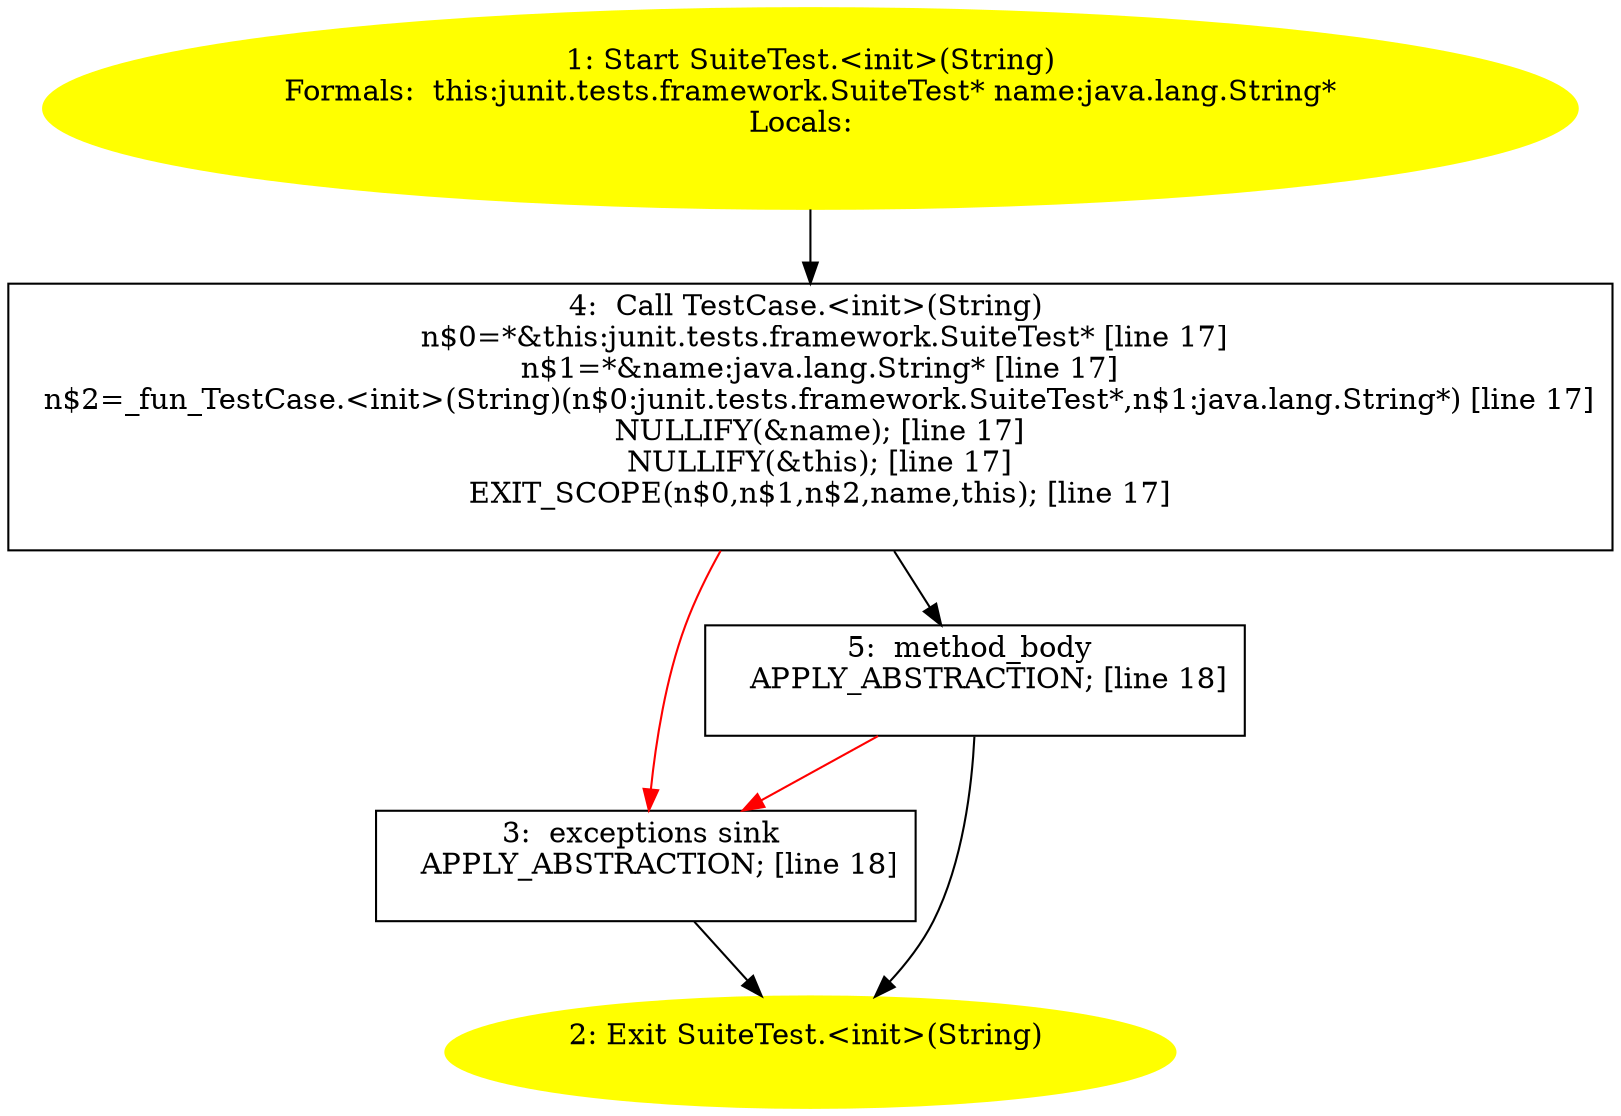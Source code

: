 /* @generated */
digraph cfg {
"junit.tests.framework.SuiteTest.<init>(java.lang.String).10486b5305ec2b52e39f63b7d2d84570_1" [label="1: Start SuiteTest.<init>(String)\nFormals:  this:junit.tests.framework.SuiteTest* name:java.lang.String*\nLocals:  \n  " color=yellow style=filled]
	

	 "junit.tests.framework.SuiteTest.<init>(java.lang.String).10486b5305ec2b52e39f63b7d2d84570_1" -> "junit.tests.framework.SuiteTest.<init>(java.lang.String).10486b5305ec2b52e39f63b7d2d84570_4" ;
"junit.tests.framework.SuiteTest.<init>(java.lang.String).10486b5305ec2b52e39f63b7d2d84570_2" [label="2: Exit SuiteTest.<init>(String) \n  " color=yellow style=filled]
	

"junit.tests.framework.SuiteTest.<init>(java.lang.String).10486b5305ec2b52e39f63b7d2d84570_3" [label="3:  exceptions sink \n   APPLY_ABSTRACTION; [line 18]\n " shape="box"]
	

	 "junit.tests.framework.SuiteTest.<init>(java.lang.String).10486b5305ec2b52e39f63b7d2d84570_3" -> "junit.tests.framework.SuiteTest.<init>(java.lang.String).10486b5305ec2b52e39f63b7d2d84570_2" ;
"junit.tests.framework.SuiteTest.<init>(java.lang.String).10486b5305ec2b52e39f63b7d2d84570_4" [label="4:  Call TestCase.<init>(String) \n   n$0=*&this:junit.tests.framework.SuiteTest* [line 17]\n  n$1=*&name:java.lang.String* [line 17]\n  n$2=_fun_TestCase.<init>(String)(n$0:junit.tests.framework.SuiteTest*,n$1:java.lang.String*) [line 17]\n  NULLIFY(&name); [line 17]\n  NULLIFY(&this); [line 17]\n  EXIT_SCOPE(n$0,n$1,n$2,name,this); [line 17]\n " shape="box"]
	

	 "junit.tests.framework.SuiteTest.<init>(java.lang.String).10486b5305ec2b52e39f63b7d2d84570_4" -> "junit.tests.framework.SuiteTest.<init>(java.lang.String).10486b5305ec2b52e39f63b7d2d84570_5" ;
	 "junit.tests.framework.SuiteTest.<init>(java.lang.String).10486b5305ec2b52e39f63b7d2d84570_4" -> "junit.tests.framework.SuiteTest.<init>(java.lang.String).10486b5305ec2b52e39f63b7d2d84570_3" [color="red" ];
"junit.tests.framework.SuiteTest.<init>(java.lang.String).10486b5305ec2b52e39f63b7d2d84570_5" [label="5:  method_body \n   APPLY_ABSTRACTION; [line 18]\n " shape="box"]
	

	 "junit.tests.framework.SuiteTest.<init>(java.lang.String).10486b5305ec2b52e39f63b7d2d84570_5" -> "junit.tests.framework.SuiteTest.<init>(java.lang.String).10486b5305ec2b52e39f63b7d2d84570_2" ;
	 "junit.tests.framework.SuiteTest.<init>(java.lang.String).10486b5305ec2b52e39f63b7d2d84570_5" -> "junit.tests.framework.SuiteTest.<init>(java.lang.String).10486b5305ec2b52e39f63b7d2d84570_3" [color="red" ];
}
